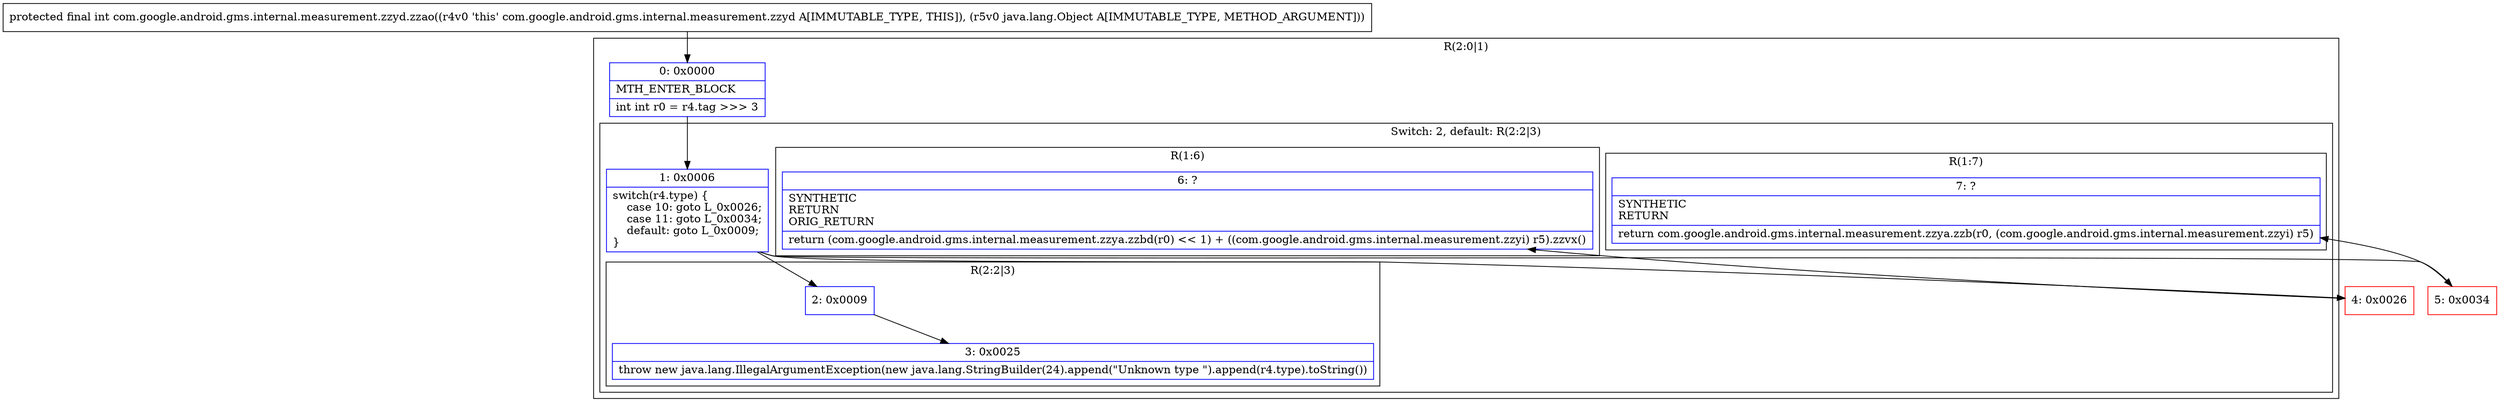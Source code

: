 digraph "CFG forcom.google.android.gms.internal.measurement.zzyd.zzao(Ljava\/lang\/Object;)I" {
subgraph cluster_Region_561587508 {
label = "R(2:0|1)";
node [shape=record,color=blue];
Node_0 [shape=record,label="{0\:\ 0x0000|MTH_ENTER_BLOCK\l|int int r0 = r4.tag \>\>\> 3\l}"];
subgraph cluster_SwitchRegion_1829268115 {
label = "Switch: 2, default: R(2:2|3)";
node [shape=record,color=blue];
Node_1 [shape=record,label="{1\:\ 0x0006|switch(r4.type) \{\l    case 10: goto L_0x0026;\l    case 11: goto L_0x0034;\l    default: goto L_0x0009;\l\}\l}"];
subgraph cluster_Region_685943258 {
label = "R(1:6)";
node [shape=record,color=blue];
Node_6 [shape=record,label="{6\:\ ?|SYNTHETIC\lRETURN\lORIG_RETURN\l|return (com.google.android.gms.internal.measurement.zzya.zzbd(r0) \<\< 1) + ((com.google.android.gms.internal.measurement.zzyi) r5).zzvx()\l}"];
}
subgraph cluster_Region_1478773734 {
label = "R(1:7)";
node [shape=record,color=blue];
Node_7 [shape=record,label="{7\:\ ?|SYNTHETIC\lRETURN\l|return com.google.android.gms.internal.measurement.zzya.zzb(r0, (com.google.android.gms.internal.measurement.zzyi) r5)\l}"];
}
subgraph cluster_Region_388922248 {
label = "R(2:2|3)";
node [shape=record,color=blue];
Node_2 [shape=record,label="{2\:\ 0x0009}"];
Node_3 [shape=record,label="{3\:\ 0x0025|throw new java.lang.IllegalArgumentException(new java.lang.StringBuilder(24).append(\"Unknown type \").append(r4.type).toString())\l}"];
}
}
}
Node_4 [shape=record,color=red,label="{4\:\ 0x0026}"];
Node_5 [shape=record,color=red,label="{5\:\ 0x0034}"];
MethodNode[shape=record,label="{protected final int com.google.android.gms.internal.measurement.zzyd.zzao((r4v0 'this' com.google.android.gms.internal.measurement.zzyd A[IMMUTABLE_TYPE, THIS]), (r5v0 java.lang.Object A[IMMUTABLE_TYPE, METHOD_ARGUMENT])) }"];
MethodNode -> Node_0;
Node_0 -> Node_1;
Node_1 -> Node_2;
Node_1 -> Node_4;
Node_1 -> Node_5;
Node_2 -> Node_3;
Node_4 -> Node_6;
Node_5 -> Node_7;
}

